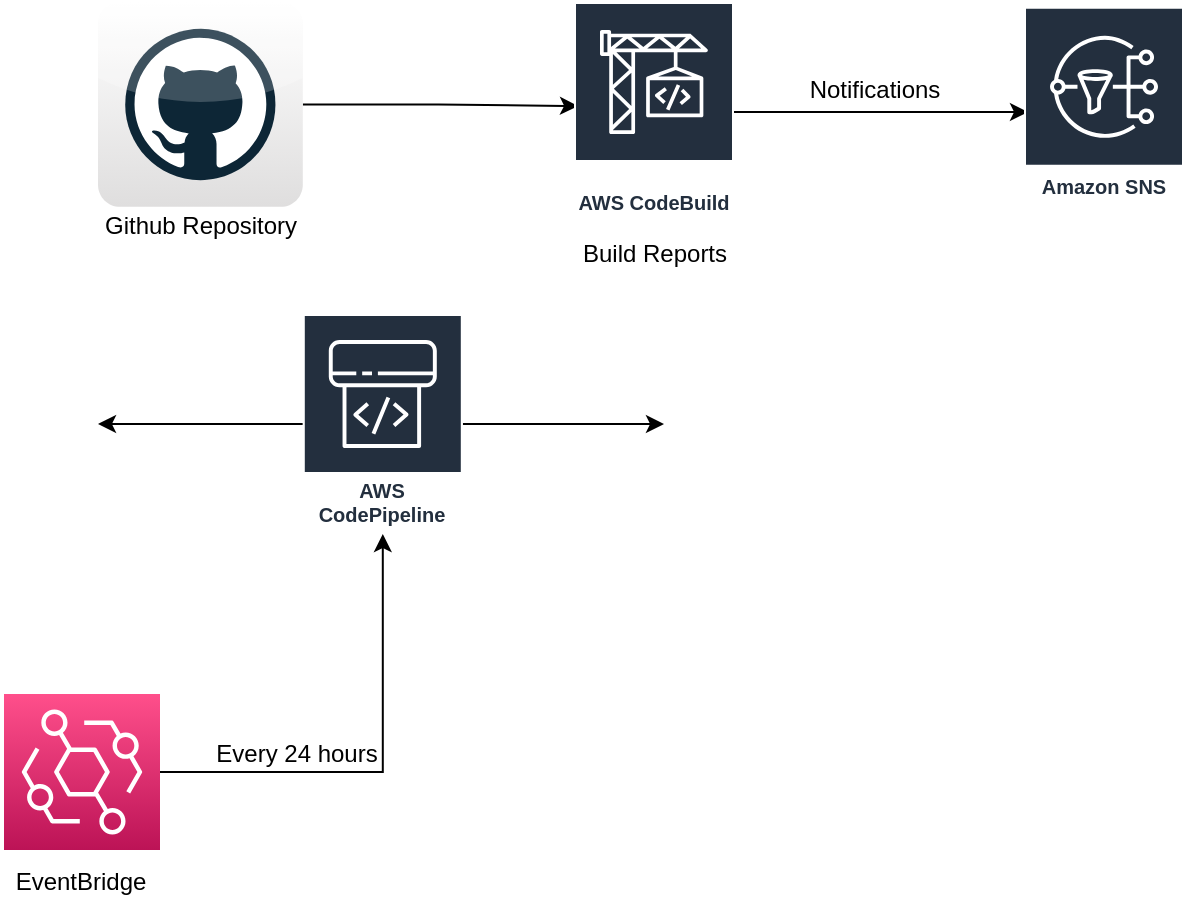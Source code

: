 <mxfile version="15.8.4"><diagram id="K8VzltHks3wD7hrOabce" name="Page-1"><mxGraphModel dx="946" dy="640" grid="0" gridSize="10" guides="1" tooltips="1" connect="1" arrows="1" fold="1" page="1" pageScale="1" pageWidth="850" pageHeight="1100" background="none" math="0" shadow="0"><root><mxCell id="0"/><mxCell id="1" parent="0"/><mxCell id="iq63PzAxwATY0ZVnkeVj-11" style="edgeStyle=orthogonalEdgeStyle;rounded=0;orthogonalLoop=1;jettySize=auto;html=1;entryX=0.025;entryY=0.473;entryDx=0;entryDy=0;entryPerimeter=0;" edge="1" parent="1" source="iq63PzAxwATY0ZVnkeVj-1" target="iq63PzAxwATY0ZVnkeVj-2"><mxGeometry relative="1" as="geometry"/></mxCell><mxCell id="iq63PzAxwATY0ZVnkeVj-1" value="" style="dashed=0;outlineConnect=0;html=1;align=center;labelPosition=center;verticalLabelPosition=bottom;verticalAlign=top;shape=mxgraph.webicons.github;gradientColor=#DFDEDE" vertex="1" parent="1"><mxGeometry x="187" y="200" width="102.4" height="102.4" as="geometry"/></mxCell><mxCell id="iq63PzAxwATY0ZVnkeVj-9" style="edgeStyle=orthogonalEdgeStyle;rounded=0;orthogonalLoop=1;jettySize=auto;html=1;entryX=0.025;entryY=0.55;entryDx=0;entryDy=0;entryPerimeter=0;" edge="1" parent="1" source="iq63PzAxwATY0ZVnkeVj-2"><mxGeometry relative="1" as="geometry"><mxPoint x="652" y="255" as="targetPoint"/></mxGeometry></mxCell><mxCell id="iq63PzAxwATY0ZVnkeVj-2" value="AWS CodeBuild" style="sketch=0;outlineConnect=0;fontColor=#232F3E;gradientColor=none;strokeColor=#ffffff;fillColor=#232F3E;dashed=0;verticalLabelPosition=middle;verticalAlign=bottom;align=center;html=1;whiteSpace=wrap;fontSize=10;fontStyle=1;spacing=3;shape=mxgraph.aws4.productIcon;prIcon=mxgraph.aws4.codebuild;" vertex="1" parent="1"><mxGeometry x="425" y="200" width="80" height="110" as="geometry"/></mxCell><mxCell id="iq63PzAxwATY0ZVnkeVj-6" style="edgeStyle=orthogonalEdgeStyle;rounded=0;orthogonalLoop=1;jettySize=auto;html=1;" edge="1" parent="1" source="iq63PzAxwATY0ZVnkeVj-4"><mxGeometry relative="1" as="geometry"><mxPoint x="470" y="411" as="targetPoint"/></mxGeometry></mxCell><mxCell id="iq63PzAxwATY0ZVnkeVj-7" style="edgeStyle=orthogonalEdgeStyle;rounded=0;orthogonalLoop=1;jettySize=auto;html=1;" edge="1" parent="1" source="iq63PzAxwATY0ZVnkeVj-4"><mxGeometry relative="1" as="geometry"><mxPoint x="187" y="411" as="targetPoint"/></mxGeometry></mxCell><mxCell id="iq63PzAxwATY0ZVnkeVj-4" value="AWS CodePipeline" style="sketch=0;outlineConnect=0;fontColor=#232F3E;gradientColor=none;strokeColor=#ffffff;fillColor=#232F3E;dashed=0;verticalLabelPosition=middle;verticalAlign=bottom;align=center;html=1;whiteSpace=wrap;fontSize=10;fontStyle=1;spacing=3;shape=mxgraph.aws4.productIcon;prIcon=mxgraph.aws4.codepipeline;" vertex="1" parent="1"><mxGeometry x="289.4" y="356" width="80" height="110" as="geometry"/></mxCell><mxCell id="iq63PzAxwATY0ZVnkeVj-16" style="edgeStyle=orthogonalEdgeStyle;rounded=0;orthogonalLoop=1;jettySize=auto;html=1;" edge="1" parent="1" source="iq63PzAxwATY0ZVnkeVj-15" target="iq63PzAxwATY0ZVnkeVj-4"><mxGeometry relative="1" as="geometry"/></mxCell><mxCell id="iq63PzAxwATY0ZVnkeVj-15" value="" style="sketch=0;points=[[0,0,0],[0.25,0,0],[0.5,0,0],[0.75,0,0],[1,0,0],[0,1,0],[0.25,1,0],[0.5,1,0],[0.75,1,0],[1,1,0],[0,0.25,0],[0,0.5,0],[0,0.75,0],[1,0.25,0],[1,0.5,0],[1,0.75,0]];outlineConnect=0;fontColor=#232F3E;gradientColor=#FF4F8B;gradientDirection=north;fillColor=#BC1356;strokeColor=#ffffff;dashed=0;verticalLabelPosition=bottom;verticalAlign=top;align=center;html=1;fontSize=12;fontStyle=0;aspect=fixed;shape=mxgraph.aws4.resourceIcon;resIcon=mxgraph.aws4.eventbridge;" vertex="1" parent="1"><mxGeometry x="140" y="546" width="78" height="78" as="geometry"/></mxCell><mxCell id="iq63PzAxwATY0ZVnkeVj-17" value="&lt;div&gt;Every 24 hours&lt;/div&gt;" style="text;html=1;align=center;verticalAlign=middle;resizable=0;points=[];autosize=1;strokeColor=none;fillColor=none;" vertex="1" parent="1"><mxGeometry x="240" y="567" width="91" height="18" as="geometry"/></mxCell><mxCell id="iq63PzAxwATY0ZVnkeVj-18" value="&lt;div&gt;EventBridge&lt;/div&gt;" style="text;html=1;align=center;verticalAlign=middle;resizable=0;points=[];autosize=1;strokeColor=none;fillColor=none;" vertex="1" parent="1"><mxGeometry x="138" y="630" width="80" height="20" as="geometry"/></mxCell><mxCell id="iq63PzAxwATY0ZVnkeVj-20" value="Github Repository" style="text;html=1;align=center;verticalAlign=middle;resizable=0;points=[];autosize=1;strokeColor=none;fillColor=none;" vertex="1" parent="1"><mxGeometry x="183.2" y="302.4" width="110" height="20" as="geometry"/></mxCell><mxCell id="iq63PzAxwATY0ZVnkeVj-21" value="Amazon SNS" style="sketch=0;outlineConnect=0;fontColor=#232F3E;gradientColor=none;strokeColor=#ffffff;fillColor=#232F3E;dashed=0;verticalLabelPosition=middle;verticalAlign=bottom;align=center;html=1;whiteSpace=wrap;fontSize=10;fontStyle=1;spacing=3;shape=mxgraph.aws4.productIcon;prIcon=mxgraph.aws4.sns;" vertex="1" parent="1"><mxGeometry x="650" y="202.4" width="80" height="100" as="geometry"/></mxCell><mxCell id="iq63PzAxwATY0ZVnkeVj-22" value="Build Reports" style="text;html=1;align=center;verticalAlign=middle;resizable=0;points=[];autosize=1;strokeColor=none;fillColor=none;" vertex="1" parent="1"><mxGeometry x="420" y="316" width="90" height="20" as="geometry"/></mxCell><mxCell id="iq63PzAxwATY0ZVnkeVj-23" value="Notifications" style="text;html=1;align=center;verticalAlign=middle;resizable=0;points=[];autosize=1;strokeColor=none;fillColor=none;" vertex="1" parent="1"><mxGeometry x="537" y="235" width="75" height="18" as="geometry"/></mxCell></root></mxGraphModel></diagram></mxfile>